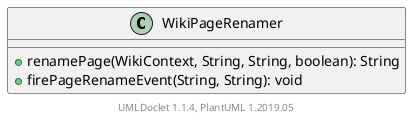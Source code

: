 @startuml

    class WikiPageRenamer [[WikiPageRenamer.html]] {
        +renamePage(WikiContext, String, String, boolean): String
        +firePageRenameEvent(String, String): void
    }


    center footer UMLDoclet 1.1.4, PlantUML 1.2019.05
@enduml
